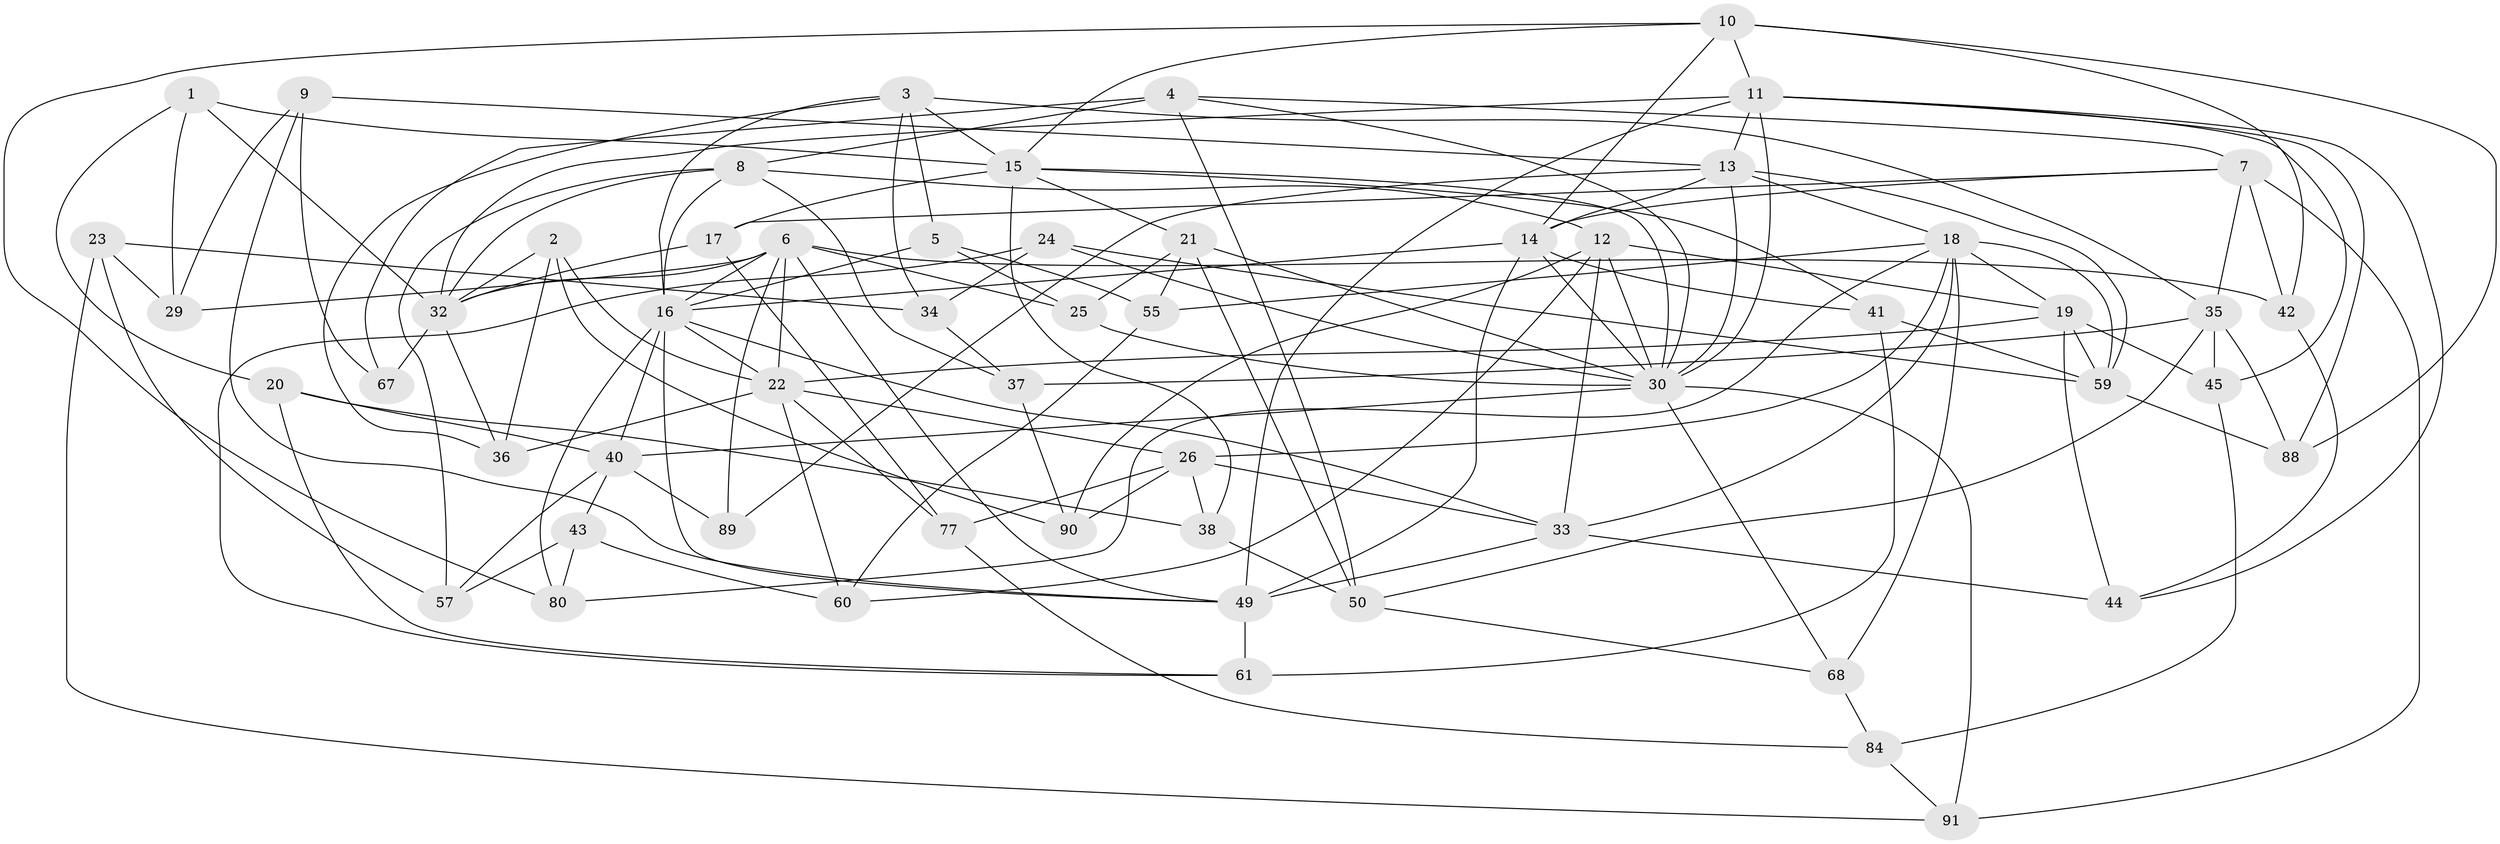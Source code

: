 // original degree distribution, {4: 1.0}
// Generated by graph-tools (version 1.1) at 2025/20/03/04/25 18:20:31]
// undirected, 57 vertices, 149 edges
graph export_dot {
graph [start="1"]
  node [color=gray90,style=filled];
  1;
  2;
  3 [super="+62"];
  4 [super="+79"];
  5;
  6 [super="+53"];
  7 [super="+96"];
  8 [super="+81"];
  9;
  10 [super="+78"];
  11 [super="+75+58"];
  12 [super="+52"];
  13 [super="+28+31"];
  14 [super="+69+63"];
  15 [super="+64+94"];
  16 [super="+39"];
  17;
  18 [super="+27"];
  19 [super="+51"];
  20;
  21 [super="+47"];
  22 [super="+48+54"];
  23;
  24;
  25;
  26 [super="+87"];
  29;
  30 [super="+82+46"];
  32 [super="+76"];
  33 [super="+92"];
  34;
  35 [super="+83"];
  36;
  37;
  38;
  40 [super="+65"];
  41;
  42;
  43;
  44;
  45;
  49 [super="+72"];
  50 [super="+71"];
  55;
  57;
  59 [super="+74"];
  60;
  61;
  67;
  68;
  77;
  80;
  84;
  88;
  89;
  90;
  91;
  1 -- 29;
  1 -- 20;
  1 -- 15;
  1 -- 32;
  2 -- 32;
  2 -- 90;
  2 -- 36;
  2 -- 22;
  3 -- 35;
  3 -- 36;
  3 -- 5;
  3 -- 16;
  3 -- 34;
  3 -- 15;
  4 -- 50;
  4 -- 67 [weight=2];
  4 -- 30;
  4 -- 8;
  4 -- 7;
  5 -- 25;
  5 -- 55;
  5 -- 16;
  6 -- 22;
  6 -- 49;
  6 -- 32;
  6 -- 16;
  6 -- 89;
  6 -- 25;
  6 -- 42;
  6 -- 29;
  7 -- 42;
  7 -- 91;
  7 -- 35;
  7 -- 17;
  7 -- 14;
  8 -- 37;
  8 -- 16;
  8 -- 57;
  8 -- 12;
  8 -- 32;
  9 -- 29;
  9 -- 49;
  9 -- 67;
  9 -- 13;
  10 -- 80;
  10 -- 14;
  10 -- 88;
  10 -- 42;
  10 -- 15;
  10 -- 11;
  11 -- 44;
  11 -- 49;
  11 -- 45;
  11 -- 30;
  11 -- 32;
  11 -- 88;
  11 -- 13;
  12 -- 19;
  12 -- 90;
  12 -- 60;
  12 -- 33;
  12 -- 30;
  13 -- 30;
  13 -- 89 [weight=2];
  13 -- 59;
  13 -- 14;
  13 -- 18;
  14 -- 49 [weight=2];
  14 -- 16;
  14 -- 41;
  14 -- 30;
  15 -- 38;
  15 -- 41;
  15 -- 17;
  15 -- 21;
  15 -- 30;
  16 -- 33;
  16 -- 40;
  16 -- 80;
  16 -- 49;
  16 -- 22;
  17 -- 77;
  17 -- 32;
  18 -- 55;
  18 -- 33;
  18 -- 59;
  18 -- 80;
  18 -- 19;
  18 -- 68;
  18 -- 26;
  19 -- 22;
  19 -- 44;
  19 -- 59;
  19 -- 45;
  20 -- 38;
  20 -- 61;
  20 -- 40;
  21 -- 50 [weight=2];
  21 -- 55;
  21 -- 25;
  21 -- 30;
  22 -- 77;
  22 -- 60;
  22 -- 26;
  22 -- 36;
  23 -- 34;
  23 -- 29;
  23 -- 57;
  23 -- 91;
  24 -- 59;
  24 -- 61;
  24 -- 34;
  24 -- 30;
  25 -- 30;
  26 -- 38;
  26 -- 33;
  26 -- 90;
  26 -- 77;
  30 -- 68;
  30 -- 40;
  30 -- 91;
  32 -- 67;
  32 -- 36;
  33 -- 44;
  33 -- 49;
  34 -- 37;
  35 -- 45;
  35 -- 88;
  35 -- 50;
  35 -- 37;
  37 -- 90;
  38 -- 50;
  40 -- 89;
  40 -- 57;
  40 -- 43;
  41 -- 61;
  41 -- 59;
  42 -- 44;
  43 -- 57;
  43 -- 60;
  43 -- 80;
  45 -- 84;
  49 -- 61;
  50 -- 68;
  55 -- 60;
  59 -- 88;
  68 -- 84;
  77 -- 84;
  84 -- 91;
}
